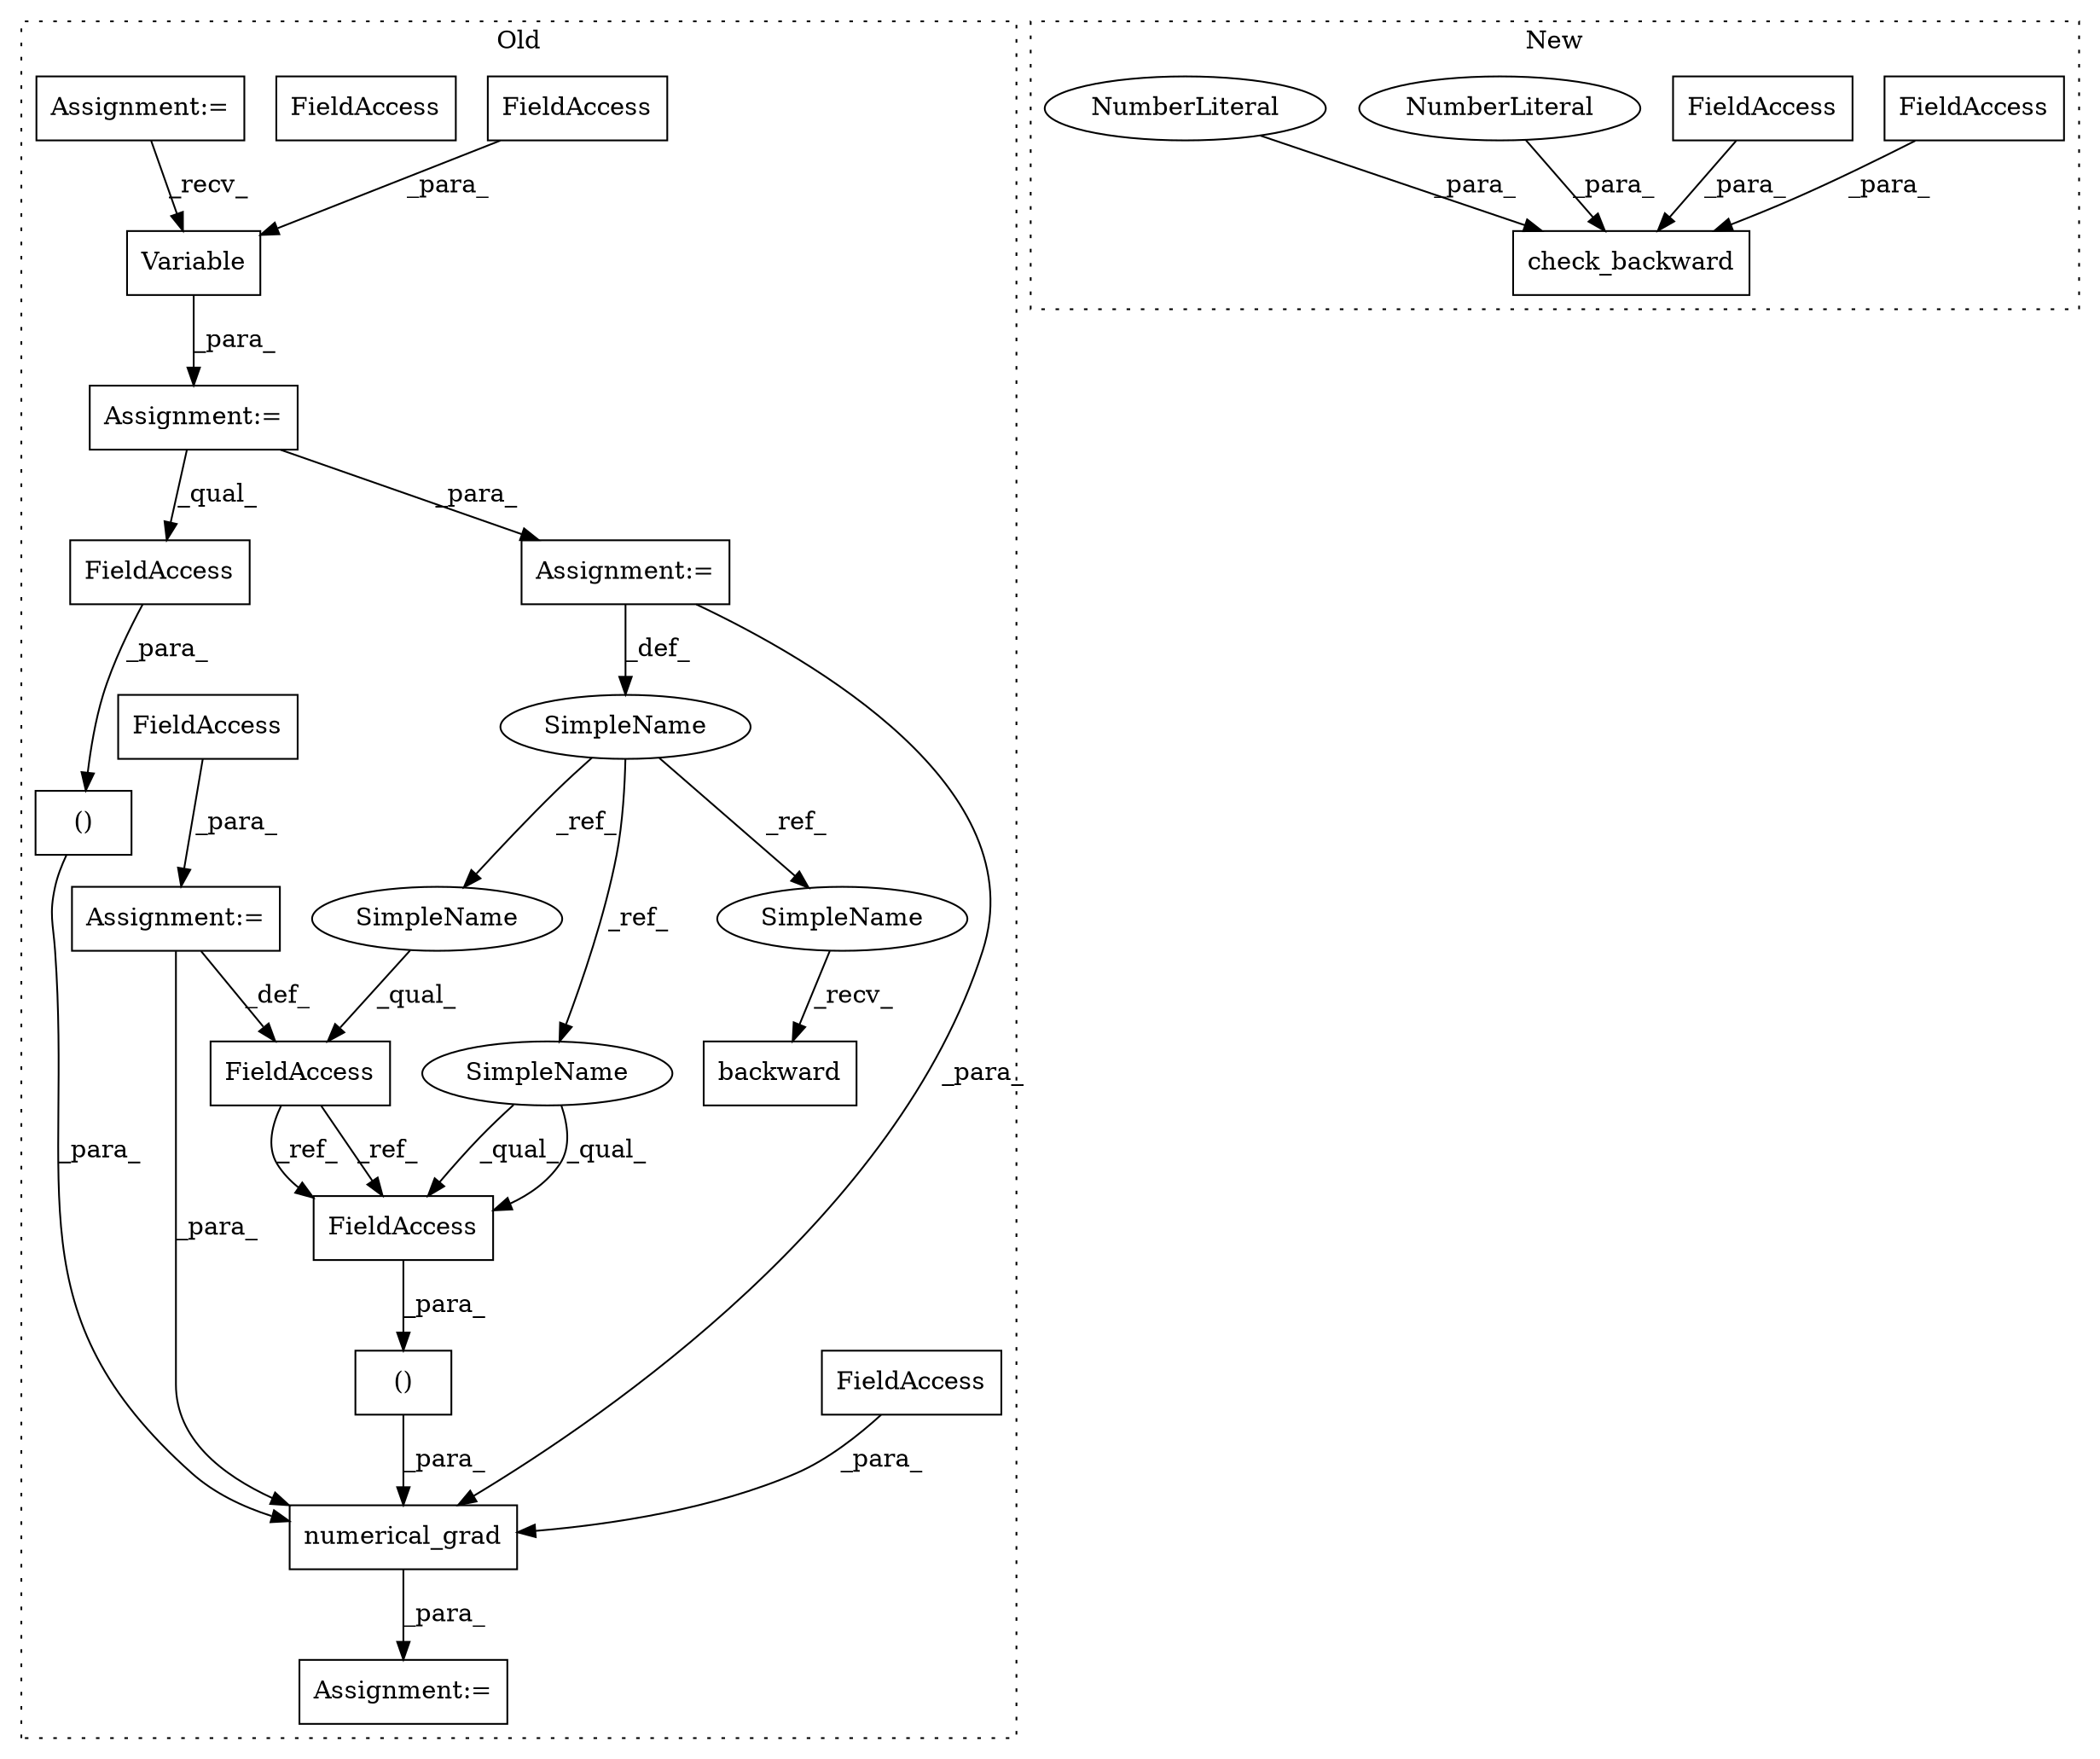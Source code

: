 digraph G {
subgraph cluster0 {
1 [label="Variable" a="32" s="1756,1774" l="9,1" shape="box"];
3 [label="()" a="106" s="2186" l="30" shape="box"];
7 [label="FieldAccess" a="22" s="2170" l="9" shape="box"];
8 [label="()" a="106" s="2146" l="33" shape="box"];
9 [label="FieldAccess" a="22" s="1765" l="9" shape="box"];
10 [label="FieldAccess" a="22" s="2210" l="6" shape="box"];
12 [label="FieldAccess" a="22" s="1829" l="6" shape="box"];
13 [label="SimpleName" a="42" s="1808" l="1" shape="ellipse"];
14 [label="backward" a="32" s="1850" l="10" shape="box"];
15 [label="numerical_grad" a="32" s="2124,2216" l="15,2" shape="box"];
16 [label="FieldAccess" a="22" s="2139" l="1" shape="box"];
17 [label="Assignment:=" a="7" s="1809" l="1" shape="box"];
18 [label="Assignment:=" a="7" s="1747" l="1" shape="box"];
19 [label="Assignment:=" a="7" s="2107" l="2" shape="box"];
20 [label="Assignment:=" a="7" s="1602" l="7" shape="box"];
21 [label="Assignment:=" a="7" s="1835" l="1" shape="box"];
22 [label="FieldAccess" a="22" s="1836" l="6" shape="box"];
23 [label="SimpleName" a="42" s="1829" l="1" shape="ellipse"];
24 [label="SimpleName" a="42" s="1848" l="1" shape="ellipse"];
25 [label="SimpleName" a="42" s="2210" l="1" shape="ellipse"];
26 [label="FieldAccess" a="22" s="2210" l="6" shape="box"];
label = "Old";
style="dotted";
}
subgraph cluster1 {
2 [label="check_backward" a="32" s="1877,1918" l="15,1" shape="box"];
4 [label="NumberLiteral" a="34" s="1911" l="3" shape="ellipse"];
5 [label="NumberLiteral" a="34" s="1915" l="3" shape="ellipse"];
6 [label="FieldAccess" a="22" s="1892" l="1" shape="box"];
11 [label="FieldAccess" a="22" s="1894" l="9" shape="box"];
label = "New";
style="dotted";
}
1 -> 18 [label="_para_"];
3 -> 15 [label="_para_"];
4 -> 2 [label="_para_"];
5 -> 2 [label="_para_"];
6 -> 2 [label="_para_"];
7 -> 8 [label="_para_"];
8 -> 15 [label="_para_"];
9 -> 1 [label="_para_"];
11 -> 2 [label="_para_"];
12 -> 26 [label="_ref_"];
12 -> 26 [label="_ref_"];
13 -> 24 [label="_ref_"];
13 -> 23 [label="_ref_"];
13 -> 25 [label="_ref_"];
15 -> 19 [label="_para_"];
16 -> 15 [label="_para_"];
17 -> 15 [label="_para_"];
17 -> 13 [label="_def_"];
18 -> 17 [label="_para_"];
18 -> 7 [label="_qual_"];
20 -> 1 [label="_recv_"];
21 -> 12 [label="_def_"];
21 -> 15 [label="_para_"];
22 -> 21 [label="_para_"];
23 -> 12 [label="_qual_"];
24 -> 14 [label="_recv_"];
25 -> 26 [label="_qual_"];
25 -> 26 [label="_qual_"];
26 -> 3 [label="_para_"];
}